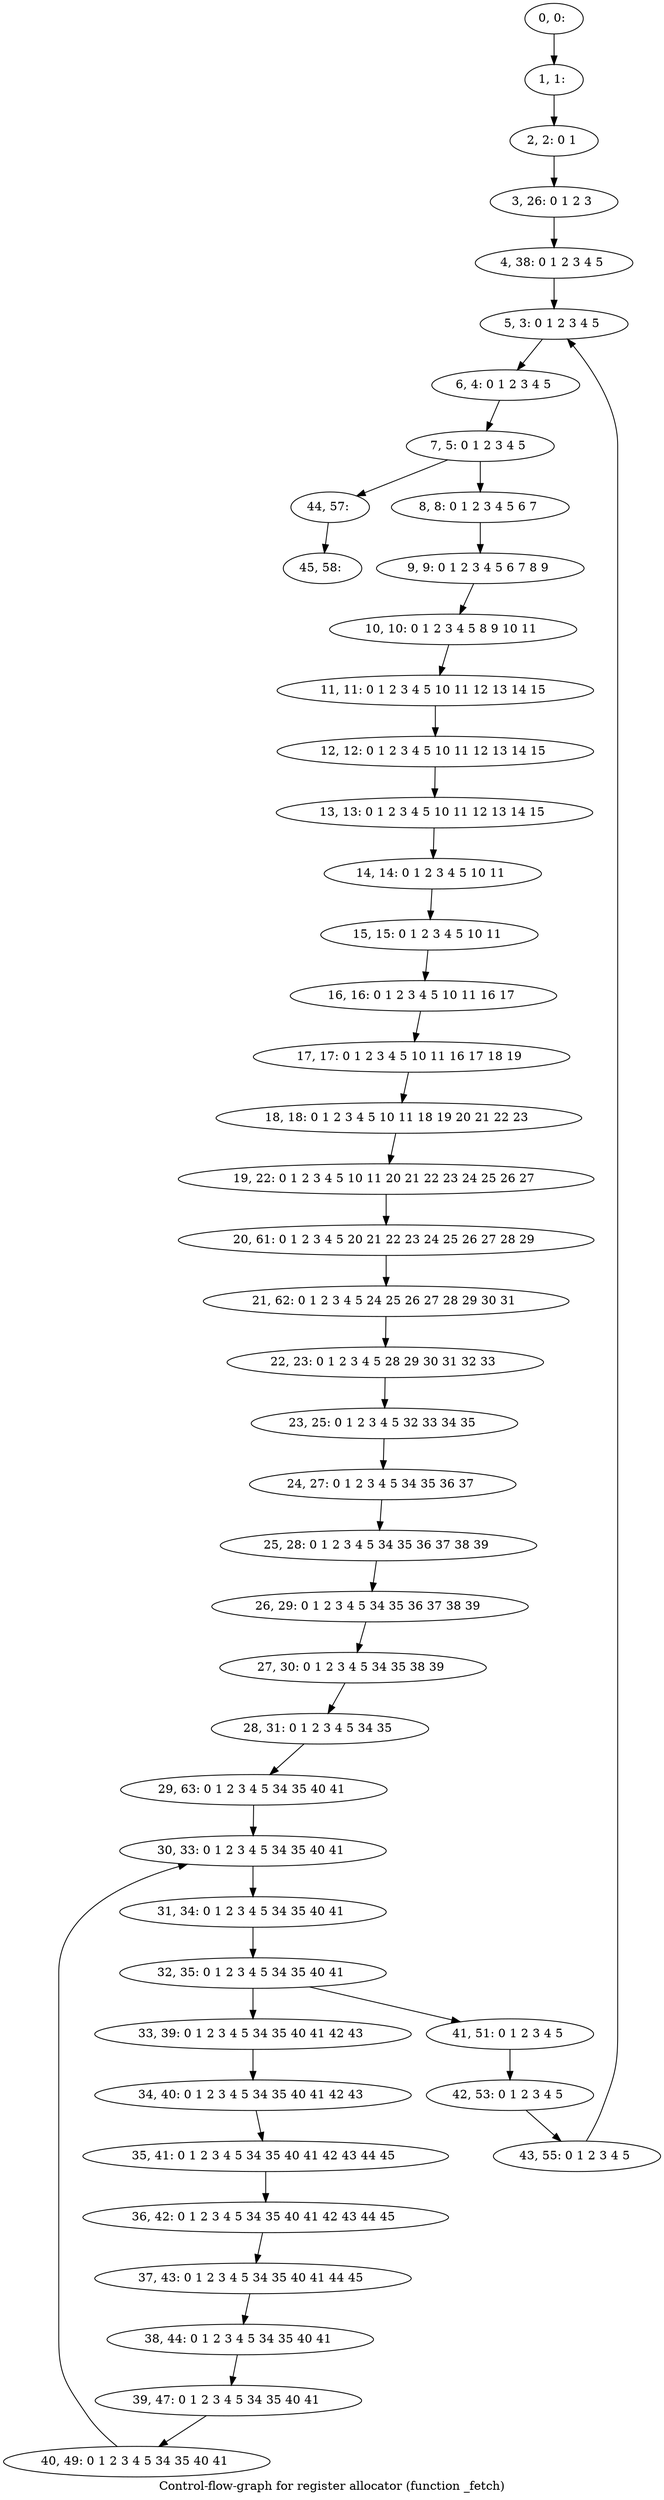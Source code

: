 digraph G {
graph [label="Control-flow-graph for register allocator (function _fetch)"]
0[label="0, 0: "];
1[label="1, 1: "];
2[label="2, 2: 0 1 "];
3[label="3, 26: 0 1 2 3 "];
4[label="4, 38: 0 1 2 3 4 5 "];
5[label="5, 3: 0 1 2 3 4 5 "];
6[label="6, 4: 0 1 2 3 4 5 "];
7[label="7, 5: 0 1 2 3 4 5 "];
8[label="8, 8: 0 1 2 3 4 5 6 7 "];
9[label="9, 9: 0 1 2 3 4 5 6 7 8 9 "];
10[label="10, 10: 0 1 2 3 4 5 8 9 10 11 "];
11[label="11, 11: 0 1 2 3 4 5 10 11 12 13 14 15 "];
12[label="12, 12: 0 1 2 3 4 5 10 11 12 13 14 15 "];
13[label="13, 13: 0 1 2 3 4 5 10 11 12 13 14 15 "];
14[label="14, 14: 0 1 2 3 4 5 10 11 "];
15[label="15, 15: 0 1 2 3 4 5 10 11 "];
16[label="16, 16: 0 1 2 3 4 5 10 11 16 17 "];
17[label="17, 17: 0 1 2 3 4 5 10 11 16 17 18 19 "];
18[label="18, 18: 0 1 2 3 4 5 10 11 18 19 20 21 22 23 "];
19[label="19, 22: 0 1 2 3 4 5 10 11 20 21 22 23 24 25 26 27 "];
20[label="20, 61: 0 1 2 3 4 5 20 21 22 23 24 25 26 27 28 29 "];
21[label="21, 62: 0 1 2 3 4 5 24 25 26 27 28 29 30 31 "];
22[label="22, 23: 0 1 2 3 4 5 28 29 30 31 32 33 "];
23[label="23, 25: 0 1 2 3 4 5 32 33 34 35 "];
24[label="24, 27: 0 1 2 3 4 5 34 35 36 37 "];
25[label="25, 28: 0 1 2 3 4 5 34 35 36 37 38 39 "];
26[label="26, 29: 0 1 2 3 4 5 34 35 36 37 38 39 "];
27[label="27, 30: 0 1 2 3 4 5 34 35 38 39 "];
28[label="28, 31: 0 1 2 3 4 5 34 35 "];
29[label="29, 63: 0 1 2 3 4 5 34 35 40 41 "];
30[label="30, 33: 0 1 2 3 4 5 34 35 40 41 "];
31[label="31, 34: 0 1 2 3 4 5 34 35 40 41 "];
32[label="32, 35: 0 1 2 3 4 5 34 35 40 41 "];
33[label="33, 39: 0 1 2 3 4 5 34 35 40 41 42 43 "];
34[label="34, 40: 0 1 2 3 4 5 34 35 40 41 42 43 "];
35[label="35, 41: 0 1 2 3 4 5 34 35 40 41 42 43 44 45 "];
36[label="36, 42: 0 1 2 3 4 5 34 35 40 41 42 43 44 45 "];
37[label="37, 43: 0 1 2 3 4 5 34 35 40 41 44 45 "];
38[label="38, 44: 0 1 2 3 4 5 34 35 40 41 "];
39[label="39, 47: 0 1 2 3 4 5 34 35 40 41 "];
40[label="40, 49: 0 1 2 3 4 5 34 35 40 41 "];
41[label="41, 51: 0 1 2 3 4 5 "];
42[label="42, 53: 0 1 2 3 4 5 "];
43[label="43, 55: 0 1 2 3 4 5 "];
44[label="44, 57: "];
45[label="45, 58: "];
0->1 ;
1->2 ;
2->3 ;
3->4 ;
4->5 ;
5->6 ;
6->7 ;
7->8 ;
7->44 ;
8->9 ;
9->10 ;
10->11 ;
11->12 ;
12->13 ;
13->14 ;
14->15 ;
15->16 ;
16->17 ;
17->18 ;
18->19 ;
19->20 ;
20->21 ;
21->22 ;
22->23 ;
23->24 ;
24->25 ;
25->26 ;
26->27 ;
27->28 ;
28->29 ;
29->30 ;
30->31 ;
31->32 ;
32->33 ;
32->41 ;
33->34 ;
34->35 ;
35->36 ;
36->37 ;
37->38 ;
38->39 ;
39->40 ;
40->30 ;
41->42 ;
42->43 ;
43->5 ;
44->45 ;
}
